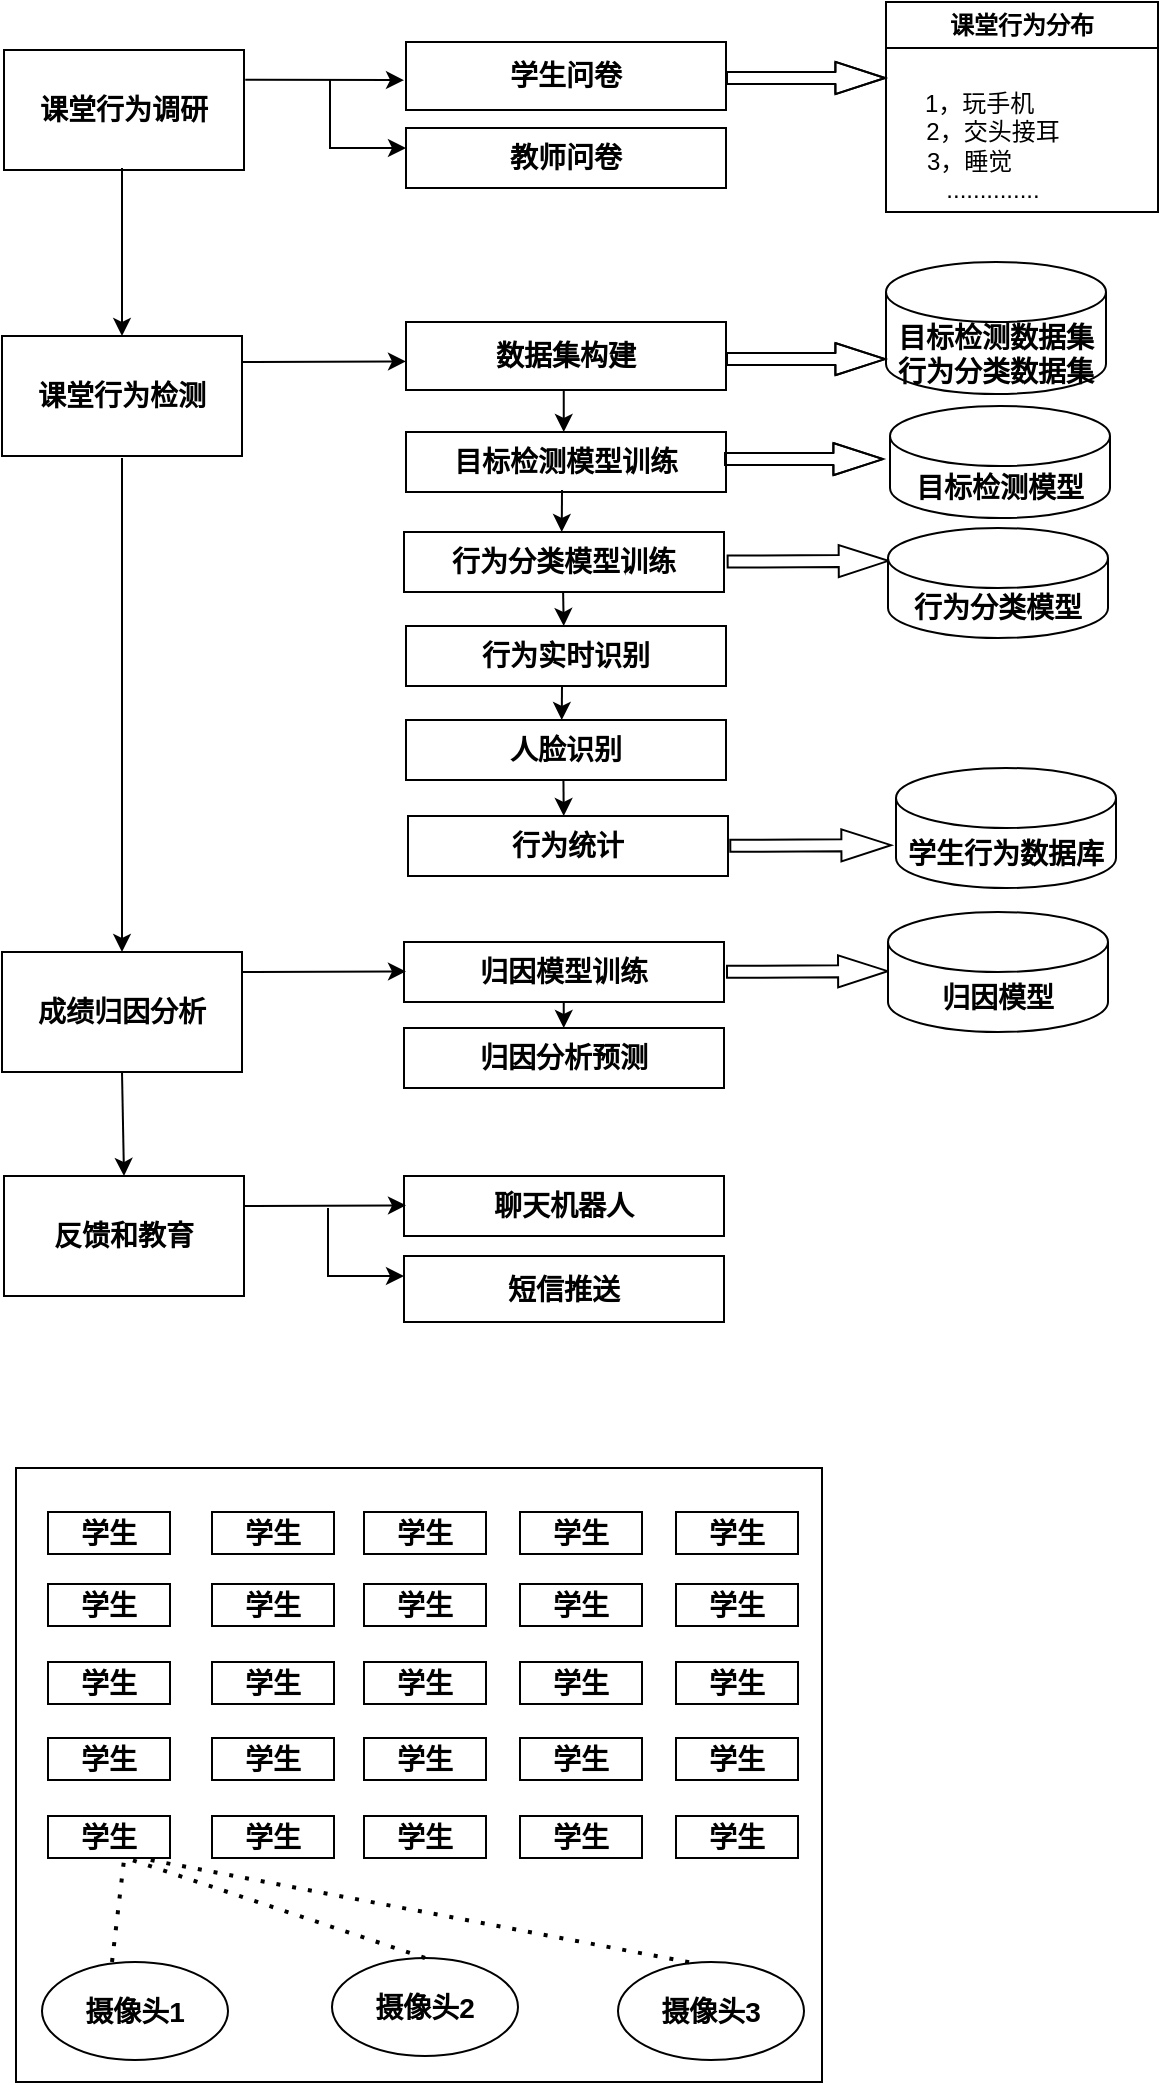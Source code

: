 <mxfile version="24.2.5" type="github">
  <diagram name="第 1 页" id="-u-DV1lfXEBN9TmRHup7">
    <mxGraphModel dx="1547" dy="696" grid="0" gridSize="10" guides="1" tooltips="1" connect="1" arrows="1" fold="1" page="1" pageScale="1" pageWidth="827" pageHeight="1169" math="0" shadow="0">
      <root>
        <mxCell id="0" />
        <mxCell id="1" parent="0" />
        <mxCell id="QccOVvW3JE7u90uyZqve-33" value="" style="rounded=0;whiteSpace=wrap;html=1;" parent="1" vertex="1">
          <mxGeometry x="125" y="812" width="403" height="307" as="geometry" />
        </mxCell>
        <mxCell id="0YlX4NZNZCxpl2N6hZSD-1" value="&lt;font style=&quot;font-size: 14px;&quot;&gt;&lt;b&gt;教师问卷&lt;/b&gt;&lt;/font&gt;" style="rounded=0;whiteSpace=wrap;html=1;" parent="1" vertex="1">
          <mxGeometry x="320" y="142" width="160" height="30" as="geometry" />
        </mxCell>
        <mxCell id="0YlX4NZNZCxpl2N6hZSD-2" value="&lt;font style=&quot;font-size: 14px;&quot;&gt;&lt;b&gt;课堂行为检测&lt;/b&gt;&lt;/font&gt;" style="rounded=0;whiteSpace=wrap;html=1;" parent="1" vertex="1">
          <mxGeometry x="118" y="246" width="120" height="60" as="geometry" />
        </mxCell>
        <mxCell id="0YlX4NZNZCxpl2N6hZSD-4" value="&lt;span style=&quot;font-size: 14px;&quot;&gt;&lt;b&gt;成绩归因分析&lt;/b&gt;&lt;/span&gt;" style="rounded=0;whiteSpace=wrap;html=1;" parent="1" vertex="1">
          <mxGeometry x="118" y="554" width="120" height="60" as="geometry" />
        </mxCell>
        <mxCell id="0YlX4NZNZCxpl2N6hZSD-5" value="&lt;font style=&quot;font-size: 14px;&quot;&gt;&lt;b&gt;课堂行为调研&lt;/b&gt;&lt;/font&gt;" style="rounded=0;whiteSpace=wrap;html=1;" parent="1" vertex="1">
          <mxGeometry x="119" y="103" width="120" height="60" as="geometry" />
        </mxCell>
        <mxCell id="0YlX4NZNZCxpl2N6hZSD-8" value="&lt;div&gt;&lt;font style=&quot;font-size: 14px;&quot;&gt;&lt;b&gt;目标检测数据集&lt;/b&gt;&lt;/font&gt;&lt;/div&gt;&lt;font style=&quot;font-size: 14px;&quot;&gt;&lt;b&gt;行为分类数据集&lt;/b&gt;&lt;/font&gt;" style="shape=cylinder3;whiteSpace=wrap;html=1;boundedLbl=1;backgroundOutline=1;size=15;" parent="1" vertex="1">
          <mxGeometry x="560" y="209" width="110" height="66" as="geometry" />
        </mxCell>
        <mxCell id="0YlX4NZNZCxpl2N6hZSD-9" value="&lt;font style=&quot;font-size: 14px;&quot;&gt;&lt;b&gt;学生问卷&lt;/b&gt;&lt;/font&gt;" style="rounded=0;whiteSpace=wrap;html=1;" parent="1" vertex="1">
          <mxGeometry x="320" y="99" width="160" height="34" as="geometry" />
        </mxCell>
        <mxCell id="0YlX4NZNZCxpl2N6hZSD-11" value="" style="shape=flexArrow;endArrow=classic;html=1;rounded=0;width=6;endWidth=9.091;endSize=7.936;" parent="1" edge="1">
          <mxGeometry width="50" height="50" relative="1" as="geometry">
            <mxPoint x="480" y="117" as="sourcePoint" />
            <mxPoint x="560" y="117" as="targetPoint" />
            <Array as="points">
              <mxPoint x="520" y="117" />
            </Array>
          </mxGeometry>
        </mxCell>
        <mxCell id="0YlX4NZNZCxpl2N6hZSD-12" value="" style="shape=flexArrow;endArrow=classic;html=1;rounded=0;width=6;endWidth=9.091;endSize=7.936;" parent="1" edge="1">
          <mxGeometry width="50" height="50" relative="1" as="geometry">
            <mxPoint x="480" y="257.55" as="sourcePoint" />
            <mxPoint x="560" y="257.55" as="targetPoint" />
            <Array as="points">
              <mxPoint x="520" y="257.55" />
            </Array>
          </mxGeometry>
        </mxCell>
        <mxCell id="0YlX4NZNZCxpl2N6hZSD-13" value="&lt;font style=&quot;font-size: 14px;&quot;&gt;&lt;b&gt;数据集构建&lt;/b&gt;&lt;/font&gt;" style="rounded=0;whiteSpace=wrap;html=1;" parent="1" vertex="1">
          <mxGeometry x="320" y="239" width="160" height="34" as="geometry" />
        </mxCell>
        <mxCell id="0YlX4NZNZCxpl2N6hZSD-14" value="&lt;font style=&quot;font-size: 14px;&quot;&gt;&lt;b&gt;目标检测模型训练&lt;/b&gt;&lt;/font&gt;" style="rounded=0;whiteSpace=wrap;html=1;" parent="1" vertex="1">
          <mxGeometry x="320" y="294" width="160" height="30" as="geometry" />
        </mxCell>
        <mxCell id="0YlX4NZNZCxpl2N6hZSD-15" value="&lt;font style=&quot;font-size: 14px;&quot;&gt;&lt;b&gt;行为实时识别&lt;/b&gt;&lt;/font&gt;" style="rounded=0;whiteSpace=wrap;html=1;" parent="1" vertex="1">
          <mxGeometry x="320" y="391" width="160" height="30" as="geometry" />
        </mxCell>
        <mxCell id="0YlX4NZNZCxpl2N6hZSD-16" value="&lt;font style=&quot;font-size: 14px;&quot;&gt;&lt;b&gt;目标检测模型&lt;/b&gt;&lt;/font&gt;" style="shape=cylinder3;whiteSpace=wrap;html=1;boundedLbl=1;backgroundOutline=1;size=15;" parent="1" vertex="1">
          <mxGeometry x="562" y="281" width="110" height="56" as="geometry" />
        </mxCell>
        <mxCell id="0YlX4NZNZCxpl2N6hZSD-17" value="" style="shape=flexArrow;endArrow=classic;html=1;rounded=0;width=6;endWidth=9.091;endSize=7.936;exitX=1.002;exitY=0.46;exitDx=0;exitDy=0;exitPerimeter=0;entryX=-0.003;entryY=0.524;entryDx=0;entryDy=0;entryPerimeter=0;" parent="1" edge="1">
          <mxGeometry width="50" height="50" relative="1" as="geometry">
            <mxPoint x="480.32" y="358.8" as="sourcePoint" />
            <mxPoint x="561.67" y="358.44" as="targetPoint" />
            <Array as="points" />
          </mxGeometry>
        </mxCell>
        <mxCell id="0YlX4NZNZCxpl2N6hZSD-27" value="&lt;font style=&quot;font-size: 14px;&quot;&gt;&lt;b&gt;短信推送&lt;/b&gt;&lt;/font&gt;" style="rounded=0;whiteSpace=wrap;html=1;" parent="1" vertex="1">
          <mxGeometry x="319" y="706" width="160" height="33" as="geometry" />
        </mxCell>
        <mxCell id="0YlX4NZNZCxpl2N6hZSD-28" value="&lt;font style=&quot;font-size: 14px;&quot;&gt;&lt;b&gt;归因模型训练&lt;/b&gt;&lt;/font&gt;" style="rounded=0;whiteSpace=wrap;html=1;" parent="1" vertex="1">
          <mxGeometry x="319" y="549" width="160" height="30" as="geometry" />
        </mxCell>
        <mxCell id="0YlX4NZNZCxpl2N6hZSD-29" value="&lt;span style=&quot;font-size: 14px;&quot;&gt;&lt;b&gt;归因分析预测&lt;/b&gt;&lt;/span&gt;" style="rounded=0;whiteSpace=wrap;html=1;" parent="1" vertex="1">
          <mxGeometry x="319" y="592" width="160" height="30" as="geometry" />
        </mxCell>
        <mxCell id="0YlX4NZNZCxpl2N6hZSD-31" value="&lt;font style=&quot;font-size: 14px;&quot;&gt;&lt;b&gt;反馈和教育&lt;/b&gt;&lt;/font&gt;" style="rounded=0;whiteSpace=wrap;html=1;" parent="1" vertex="1">
          <mxGeometry x="119" y="666" width="120" height="60" as="geometry" />
        </mxCell>
        <mxCell id="0YlX4NZNZCxpl2N6hZSD-32" value="&lt;font style=&quot;font-size: 14px;&quot;&gt;&lt;b&gt;行为统计&lt;/b&gt;&lt;/font&gt;" style="rounded=0;whiteSpace=wrap;html=1;" parent="1" vertex="1">
          <mxGeometry x="321" y="486" width="160" height="30" as="geometry" />
        </mxCell>
        <mxCell id="0YlX4NZNZCxpl2N6hZSD-34" value="&lt;font style=&quot;font-size: 14px;&quot;&gt;&lt;b&gt;聊天机器人&lt;/b&gt;&lt;/font&gt;" style="rounded=0;whiteSpace=wrap;html=1;" parent="1" vertex="1">
          <mxGeometry x="319" y="666" width="160" height="30" as="geometry" />
        </mxCell>
        <mxCell id="0YlX4NZNZCxpl2N6hZSD-40" value="" style="endArrow=classic;html=1;rounded=0;entryX=-0.004;entryY=0.673;entryDx=0;entryDy=0;entryPerimeter=0;" parent="1" edge="1">
          <mxGeometry width="50" height="50" relative="1" as="geometry">
            <mxPoint x="239.64" y="117.88" as="sourcePoint" />
            <mxPoint x="319" y="118.07" as="targetPoint" />
          </mxGeometry>
        </mxCell>
        <mxCell id="0YlX4NZNZCxpl2N6hZSD-41" value="" style="endArrow=classic;html=1;rounded=0;entryX=-0.004;entryY=0.673;entryDx=0;entryDy=0;entryPerimeter=0;exitX=1.004;exitY=0.217;exitDx=0;exitDy=0;exitPerimeter=0;" parent="1" source="0YlX4NZNZCxpl2N6hZSD-2" edge="1">
          <mxGeometry width="50" height="50" relative="1" as="geometry">
            <mxPoint x="240" y="259" as="sourcePoint" />
            <mxPoint x="320" y="258.71" as="targetPoint" />
          </mxGeometry>
        </mxCell>
        <mxCell id="0YlX4NZNZCxpl2N6hZSD-42" value="" style="endArrow=classic;html=1;rounded=0;entryX=-0.004;entryY=0.673;entryDx=0;entryDy=0;entryPerimeter=0;exitX=1.004;exitY=0.217;exitDx=0;exitDy=0;exitPerimeter=0;" parent="1" edge="1">
          <mxGeometry width="50" height="50" relative="1" as="geometry">
            <mxPoint x="238" y="564" as="sourcePoint" />
            <mxPoint x="320" y="563.71" as="targetPoint" />
          </mxGeometry>
        </mxCell>
        <mxCell id="0YlX4NZNZCxpl2N6hZSD-43" value="" style="endArrow=classic;html=1;rounded=0;entryX=-0.004;entryY=0.673;entryDx=0;entryDy=0;entryPerimeter=0;" parent="1" edge="1">
          <mxGeometry width="50" height="50" relative="1" as="geometry">
            <mxPoint x="239" y="681" as="sourcePoint" />
            <mxPoint x="320" y="680.68" as="targetPoint" />
          </mxGeometry>
        </mxCell>
        <mxCell id="0YlX4NZNZCxpl2N6hZSD-44" value="" style="endArrow=classic;html=1;rounded=0;exitX=0.492;exitY=0.99;exitDx=0;exitDy=0;exitPerimeter=0;" parent="1" edge="1" source="LBzuh_ba3nRSLltsU9My-5">
          <mxGeometry width="50" height="50" relative="1" as="geometry">
            <mxPoint x="398.87" y="473" as="sourcePoint" />
            <mxPoint x="398.87" y="486" as="targetPoint" />
          </mxGeometry>
        </mxCell>
        <mxCell id="0YlX4NZNZCxpl2N6hZSD-48" value="" style="endArrow=classic;html=1;rounded=0;exitX=0.493;exitY=0.998;exitDx=0;exitDy=0;exitPerimeter=0;" parent="1" edge="1" source="0YlX4NZNZCxpl2N6hZSD-13">
          <mxGeometry width="50" height="50" relative="1" as="geometry">
            <mxPoint x="398.87" y="281" as="sourcePoint" />
            <mxPoint x="398.87" y="294" as="targetPoint" />
          </mxGeometry>
        </mxCell>
        <mxCell id="0YlX4NZNZCxpl2N6hZSD-49" value="" style="endArrow=classic;html=1;rounded=0;exitX=0.491;exitY=1.007;exitDx=0;exitDy=0;exitPerimeter=0;" parent="1" edge="1">
          <mxGeometry width="50" height="50" relative="1" as="geometry">
            <mxPoint x="398.56" y="374.21" as="sourcePoint" />
            <mxPoint x="398.87" y="391" as="targetPoint" />
          </mxGeometry>
        </mxCell>
        <mxCell id="0YlX4NZNZCxpl2N6hZSD-52" value="" style="endArrow=classic;html=1;rounded=0;" parent="1" edge="1">
          <mxGeometry width="50" height="50" relative="1" as="geometry">
            <mxPoint x="398.87" y="579" as="sourcePoint" />
            <mxPoint x="398.87" y="592" as="targetPoint" />
          </mxGeometry>
        </mxCell>
        <mxCell id="0YlX4NZNZCxpl2N6hZSD-55" value="" style="endArrow=classic;html=1;rounded=0;entryX=0.5;entryY=0;entryDx=0;entryDy=0;" parent="1" target="0YlX4NZNZCxpl2N6hZSD-4" edge="1">
          <mxGeometry width="50" height="50" relative="1" as="geometry">
            <mxPoint x="178" y="307" as="sourcePoint" />
            <mxPoint x="176" y="512" as="targetPoint" />
          </mxGeometry>
        </mxCell>
        <mxCell id="0YlX4NZNZCxpl2N6hZSD-56" value="" style="endArrow=classic;html=1;rounded=0;exitX=0.5;exitY=1;exitDx=0;exitDy=0;entryX=0.5;entryY=0;entryDx=0;entryDy=0;" parent="1" source="0YlX4NZNZCxpl2N6hZSD-4" target="0YlX4NZNZCxpl2N6hZSD-31" edge="1">
          <mxGeometry width="50" height="50" relative="1" as="geometry">
            <mxPoint x="178.81" y="619" as="sourcePoint" />
            <mxPoint x="178.81" y="754" as="targetPoint" />
          </mxGeometry>
        </mxCell>
        <mxCell id="0YlX4NZNZCxpl2N6hZSD-57" value="" style="endArrow=classic;html=1;rounded=0;entryX=0.5;entryY=0;entryDx=0;entryDy=0;" parent="1" target="0YlX4NZNZCxpl2N6hZSD-2" edge="1">
          <mxGeometry width="50" height="50" relative="1" as="geometry">
            <mxPoint x="178" y="162" as="sourcePoint" />
            <mxPoint x="177.81" y="275" as="targetPoint" />
          </mxGeometry>
        </mxCell>
        <mxCell id="QccOVvW3JE7u90uyZqve-3" value="&lt;font style=&quot;font-size: 14px;&quot;&gt;&lt;b&gt;学生&lt;/b&gt;&lt;/font&gt;" style="rounded=0;whiteSpace=wrap;html=1;" parent="1" vertex="1">
          <mxGeometry x="141" y="834" width="61" height="21" as="geometry" />
        </mxCell>
        <mxCell id="QccOVvW3JE7u90uyZqve-4" value="&lt;font style=&quot;font-size: 14px;&quot;&gt;&lt;b&gt;学生&lt;/b&gt;&lt;/font&gt;" style="rounded=0;whiteSpace=wrap;html=1;" parent="1" vertex="1">
          <mxGeometry x="223" y="834" width="61" height="21" as="geometry" />
        </mxCell>
        <mxCell id="QccOVvW3JE7u90uyZqve-5" value="&lt;font style=&quot;font-size: 14px;&quot;&gt;&lt;span&gt;学生&lt;/span&gt;&lt;/font&gt;" style="rounded=0;whiteSpace=wrap;html=1;fontStyle=1" parent="1" vertex="1">
          <mxGeometry x="299" y="834" width="61" height="21" as="geometry" />
        </mxCell>
        <mxCell id="QccOVvW3JE7u90uyZqve-6" value="&lt;font style=&quot;font-size: 14px;&quot;&gt;&lt;span&gt;学生&lt;/span&gt;&lt;/font&gt;" style="rounded=0;whiteSpace=wrap;html=1;fontStyle=1" parent="1" vertex="1">
          <mxGeometry x="377" y="834" width="61" height="21" as="geometry" />
        </mxCell>
        <mxCell id="QccOVvW3JE7u90uyZqve-7" value="&lt;font style=&quot;font-size: 14px;&quot;&gt;&lt;span&gt;学生&lt;/span&gt;&lt;/font&gt;" style="rounded=0;whiteSpace=wrap;html=1;fontStyle=1" parent="1" vertex="1">
          <mxGeometry x="455" y="834" width="61" height="21" as="geometry" />
        </mxCell>
        <mxCell id="QccOVvW3JE7u90uyZqve-8" value="&lt;font style=&quot;font-size: 14px;&quot;&gt;&lt;b&gt;学生&lt;/b&gt;&lt;/font&gt;" style="rounded=0;whiteSpace=wrap;html=1;" parent="1" vertex="1">
          <mxGeometry x="141" y="870" width="61" height="21" as="geometry" />
        </mxCell>
        <mxCell id="QccOVvW3JE7u90uyZqve-9" value="&lt;font style=&quot;font-size: 14px;&quot;&gt;&lt;b&gt;学生&lt;/b&gt;&lt;/font&gt;" style="rounded=0;whiteSpace=wrap;html=1;" parent="1" vertex="1">
          <mxGeometry x="223" y="870" width="61" height="21" as="geometry" />
        </mxCell>
        <mxCell id="QccOVvW3JE7u90uyZqve-10" value="&lt;font style=&quot;font-size: 14px;&quot;&gt;&lt;span&gt;学生&lt;/span&gt;&lt;/font&gt;" style="rounded=0;whiteSpace=wrap;html=1;fontStyle=1" parent="1" vertex="1">
          <mxGeometry x="299" y="870" width="61" height="21" as="geometry" />
        </mxCell>
        <mxCell id="QccOVvW3JE7u90uyZqve-11" value="&lt;font style=&quot;font-size: 14px;&quot;&gt;&lt;span&gt;学生&lt;/span&gt;&lt;/font&gt;" style="rounded=0;whiteSpace=wrap;html=1;fontStyle=1" parent="1" vertex="1">
          <mxGeometry x="377" y="870" width="61" height="21" as="geometry" />
        </mxCell>
        <mxCell id="QccOVvW3JE7u90uyZqve-12" value="&lt;font style=&quot;font-size: 14px;&quot;&gt;&lt;span&gt;学生&lt;/span&gt;&lt;/font&gt;" style="rounded=0;whiteSpace=wrap;html=1;fontStyle=1" parent="1" vertex="1">
          <mxGeometry x="455" y="870" width="61" height="21" as="geometry" />
        </mxCell>
        <mxCell id="QccOVvW3JE7u90uyZqve-13" value="&lt;font style=&quot;font-size: 14px;&quot;&gt;&lt;b&gt;学生&lt;/b&gt;&lt;/font&gt;" style="rounded=0;whiteSpace=wrap;html=1;" parent="1" vertex="1">
          <mxGeometry x="141" y="909" width="61" height="21" as="geometry" />
        </mxCell>
        <mxCell id="QccOVvW3JE7u90uyZqve-14" value="&lt;font style=&quot;font-size: 14px;&quot;&gt;&lt;b&gt;学生&lt;/b&gt;&lt;/font&gt;" style="rounded=0;whiteSpace=wrap;html=1;" parent="1" vertex="1">
          <mxGeometry x="223" y="909" width="61" height="21" as="geometry" />
        </mxCell>
        <mxCell id="QccOVvW3JE7u90uyZqve-15" value="&lt;font style=&quot;font-size: 14px;&quot;&gt;&lt;span&gt;学生&lt;/span&gt;&lt;/font&gt;" style="rounded=0;whiteSpace=wrap;html=1;fontStyle=1" parent="1" vertex="1">
          <mxGeometry x="299" y="909" width="61" height="21" as="geometry" />
        </mxCell>
        <mxCell id="QccOVvW3JE7u90uyZqve-16" value="&lt;font style=&quot;font-size: 14px;&quot;&gt;&lt;span&gt;学生&lt;/span&gt;&lt;/font&gt;" style="rounded=0;whiteSpace=wrap;html=1;fontStyle=1" parent="1" vertex="1">
          <mxGeometry x="377" y="909" width="61" height="21" as="geometry" />
        </mxCell>
        <mxCell id="QccOVvW3JE7u90uyZqve-17" value="&lt;font style=&quot;font-size: 14px;&quot;&gt;&lt;span&gt;学生&lt;/span&gt;&lt;/font&gt;" style="rounded=0;whiteSpace=wrap;html=1;fontStyle=1" parent="1" vertex="1">
          <mxGeometry x="455" y="909" width="61" height="21" as="geometry" />
        </mxCell>
        <mxCell id="QccOVvW3JE7u90uyZqve-18" value="&lt;font style=&quot;font-size: 14px;&quot;&gt;&lt;b&gt;学生&lt;/b&gt;&lt;/font&gt;" style="rounded=0;whiteSpace=wrap;html=1;" parent="1" vertex="1">
          <mxGeometry x="141" y="947" width="61" height="21" as="geometry" />
        </mxCell>
        <mxCell id="QccOVvW3JE7u90uyZqve-19" value="&lt;font style=&quot;font-size: 14px;&quot;&gt;&lt;b&gt;学生&lt;/b&gt;&lt;/font&gt;" style="rounded=0;whiteSpace=wrap;html=1;" parent="1" vertex="1">
          <mxGeometry x="223" y="947" width="61" height="21" as="geometry" />
        </mxCell>
        <mxCell id="QccOVvW3JE7u90uyZqve-20" value="&lt;font style=&quot;font-size: 14px;&quot;&gt;&lt;span&gt;学生&lt;/span&gt;&lt;/font&gt;" style="rounded=0;whiteSpace=wrap;html=1;fontStyle=1" parent="1" vertex="1">
          <mxGeometry x="299" y="947" width="61" height="21" as="geometry" />
        </mxCell>
        <mxCell id="QccOVvW3JE7u90uyZqve-21" value="&lt;font style=&quot;font-size: 14px;&quot;&gt;&lt;span&gt;学生&lt;/span&gt;&lt;/font&gt;" style="rounded=0;whiteSpace=wrap;html=1;fontStyle=1" parent="1" vertex="1">
          <mxGeometry x="377" y="947" width="61" height="21" as="geometry" />
        </mxCell>
        <mxCell id="QccOVvW3JE7u90uyZqve-22" value="&lt;font style=&quot;font-size: 14px;&quot;&gt;&lt;span&gt;学生&lt;/span&gt;&lt;/font&gt;" style="rounded=0;whiteSpace=wrap;html=1;fontStyle=1" parent="1" vertex="1">
          <mxGeometry x="455" y="947" width="61" height="21" as="geometry" />
        </mxCell>
        <mxCell id="QccOVvW3JE7u90uyZqve-23" value="&lt;font style=&quot;font-size: 14px;&quot;&gt;&lt;b&gt;学生&lt;/b&gt;&lt;/font&gt;" style="rounded=0;whiteSpace=wrap;html=1;" parent="1" vertex="1">
          <mxGeometry x="141" y="986" width="61" height="21" as="geometry" />
        </mxCell>
        <mxCell id="QccOVvW3JE7u90uyZqve-24" value="&lt;font style=&quot;font-size: 14px;&quot;&gt;&lt;b&gt;学生&lt;/b&gt;&lt;/font&gt;" style="rounded=0;whiteSpace=wrap;html=1;" parent="1" vertex="1">
          <mxGeometry x="223" y="986" width="61" height="21" as="geometry" />
        </mxCell>
        <mxCell id="QccOVvW3JE7u90uyZqve-25" value="&lt;font style=&quot;font-size: 14px;&quot;&gt;&lt;span&gt;学生&lt;/span&gt;&lt;/font&gt;" style="rounded=0;whiteSpace=wrap;html=1;fontStyle=1" parent="1" vertex="1">
          <mxGeometry x="299" y="986" width="61" height="21" as="geometry" />
        </mxCell>
        <mxCell id="QccOVvW3JE7u90uyZqve-26" value="&lt;font style=&quot;font-size: 14px;&quot;&gt;&lt;span&gt;学生&lt;/span&gt;&lt;/font&gt;" style="rounded=0;whiteSpace=wrap;html=1;fontStyle=1" parent="1" vertex="1">
          <mxGeometry x="377" y="986" width="61" height="21" as="geometry" />
        </mxCell>
        <mxCell id="QccOVvW3JE7u90uyZqve-27" value="&lt;font style=&quot;font-size: 14px;&quot;&gt;&lt;span&gt;学生&lt;/span&gt;&lt;/font&gt;" style="rounded=0;whiteSpace=wrap;html=1;fontStyle=1" parent="1" vertex="1">
          <mxGeometry x="455" y="986" width="61" height="21" as="geometry" />
        </mxCell>
        <mxCell id="QccOVvW3JE7u90uyZqve-28" value="&lt;span style=&quot;font-size: 14px;&quot;&gt;&lt;b&gt;摄像头3&lt;/b&gt;&lt;/span&gt;" style="ellipse;whiteSpace=wrap;html=1;" parent="1" vertex="1">
          <mxGeometry x="426" y="1059" width="93" height="49" as="geometry" />
        </mxCell>
        <mxCell id="QccOVvW3JE7u90uyZqve-29" value="&lt;span style=&quot;font-size: 14px;&quot;&gt;&lt;b&gt;摄像头1&lt;/b&gt;&lt;/span&gt;" style="ellipse;whiteSpace=wrap;html=1;" parent="1" vertex="1">
          <mxGeometry x="138" y="1059" width="93" height="49" as="geometry" />
        </mxCell>
        <mxCell id="QccOVvW3JE7u90uyZqve-30" value="&lt;span style=&quot;font-size: 14px;&quot;&gt;&lt;b&gt;摄像头2&lt;/b&gt;&lt;/span&gt;" style="ellipse;whiteSpace=wrap;html=1;" parent="1" vertex="1">
          <mxGeometry x="283" y="1057" width="93" height="49" as="geometry" />
        </mxCell>
        <mxCell id="LBzuh_ba3nRSLltsU9My-1" value="课堂行为分布" style="swimlane;whiteSpace=wrap;html=1;" vertex="1" parent="1">
          <mxGeometry x="560" y="79" width="136" height="105" as="geometry" />
        </mxCell>
        <mxCell id="LBzuh_ba3nRSLltsU9My-2" value="1，玩手机&amp;nbsp; &amp;nbsp;&amp;nbsp;&lt;div&gt;2，交头接耳&lt;/div&gt;&lt;div&gt;3，睡觉&amp;nbsp; &amp;nbsp; &amp;nbsp; &amp;nbsp;&lt;/div&gt;&lt;div&gt;..............&lt;/div&gt;" style="text;html=1;align=center;verticalAlign=middle;resizable=0;points=[];autosize=1;strokeColor=none;fillColor=none;" vertex="1" parent="LBzuh_ba3nRSLltsU9My-1">
          <mxGeometry x="10" y="37" width="86" height="70" as="geometry" />
        </mxCell>
        <mxCell id="LBzuh_ba3nRSLltsU9My-3" value="&lt;span style=&quot;font-size: 14px;&quot;&gt;&lt;b&gt;学生行为数据库&lt;/b&gt;&lt;/span&gt;" style="shape=cylinder3;whiteSpace=wrap;html=1;boundedLbl=1;backgroundOutline=1;size=15;" vertex="1" parent="1">
          <mxGeometry x="565" y="462" width="110" height="60" as="geometry" />
        </mxCell>
        <mxCell id="LBzuh_ba3nRSLltsU9My-4" value="" style="shape=flexArrow;endArrow=classic;html=1;rounded=0;width=6;endWidth=9.091;endSize=7.936;exitX=1.002;exitY=0.46;exitDx=0;exitDy=0;exitPerimeter=0;entryX=-0.003;entryY=0.524;entryDx=0;entryDy=0;entryPerimeter=0;" edge="1" parent="1">
          <mxGeometry width="50" height="50" relative="1" as="geometry">
            <mxPoint x="480.0" y="563.93" as="sourcePoint" />
            <mxPoint x="561.35" y="563.57" as="targetPoint" />
            <Array as="points" />
          </mxGeometry>
        </mxCell>
        <mxCell id="LBzuh_ba3nRSLltsU9My-5" value="&lt;font style=&quot;font-size: 14px;&quot;&gt;&lt;b&gt;人脸识别&lt;/b&gt;&lt;/font&gt;" style="rounded=0;whiteSpace=wrap;html=1;" vertex="1" parent="1">
          <mxGeometry x="320" y="438" width="160" height="30" as="geometry" />
        </mxCell>
        <mxCell id="LBzuh_ba3nRSLltsU9My-6" value="" style="endArrow=classic;html=1;rounded=0;exitX=0.491;exitY=1.007;exitDx=0;exitDy=0;exitPerimeter=0;" edge="1" parent="1">
          <mxGeometry width="50" height="50" relative="1" as="geometry">
            <mxPoint x="398" y="421" as="sourcePoint" />
            <mxPoint x="397.87" y="438" as="targetPoint" />
          </mxGeometry>
        </mxCell>
        <mxCell id="LBzuh_ba3nRSLltsU9My-8" value="&lt;font style=&quot;font-size: 14px;&quot;&gt;&lt;b&gt;归因模型&lt;/b&gt;&lt;/font&gt;" style="shape=cylinder3;whiteSpace=wrap;html=1;boundedLbl=1;backgroundOutline=1;size=15;" vertex="1" parent="1">
          <mxGeometry x="561" y="534" width="110" height="60" as="geometry" />
        </mxCell>
        <mxCell id="LBzuh_ba3nRSLltsU9My-9" value="" style="shape=flexArrow;endArrow=classic;html=1;rounded=0;width=6;endWidth=9.091;endSize=7.936;exitX=1.002;exitY=0.46;exitDx=0;exitDy=0;exitPerimeter=0;entryX=-0.003;entryY=0.524;entryDx=0;entryDy=0;entryPerimeter=0;" edge="1" parent="1">
          <mxGeometry width="50" height="50" relative="1" as="geometry">
            <mxPoint x="481.65" y="500.93" as="sourcePoint" />
            <mxPoint x="563" y="500.57" as="targetPoint" />
            <Array as="points" />
          </mxGeometry>
        </mxCell>
        <mxCell id="LBzuh_ba3nRSLltsU9My-10" value="" style="endArrow=classic;html=1;rounded=0;" edge="1" parent="1">
          <mxGeometry width="50" height="50" relative="1" as="geometry">
            <mxPoint x="282" y="118" as="sourcePoint" />
            <mxPoint x="320" y="152" as="targetPoint" />
            <Array as="points">
              <mxPoint x="282" y="152" />
            </Array>
          </mxGeometry>
        </mxCell>
        <mxCell id="LBzuh_ba3nRSLltsU9My-11" value="" style="endArrow=classic;html=1;rounded=0;" edge="1" parent="1">
          <mxGeometry width="50" height="50" relative="1" as="geometry">
            <mxPoint x="281" y="682" as="sourcePoint" />
            <mxPoint x="319" y="716" as="targetPoint" />
            <Array as="points">
              <mxPoint x="281" y="716" />
            </Array>
          </mxGeometry>
        </mxCell>
        <mxCell id="LBzuh_ba3nRSLltsU9My-12" value="" style="shape=flexArrow;endArrow=classic;html=1;rounded=0;width=6;endWidth=9.091;endSize=7.936;" edge="1" parent="1">
          <mxGeometry width="50" height="50" relative="1" as="geometry">
            <mxPoint x="479" y="307.55" as="sourcePoint" />
            <mxPoint x="559" y="307.55" as="targetPoint" />
            <Array as="points">
              <mxPoint x="519" y="307.55" />
            </Array>
          </mxGeometry>
        </mxCell>
        <mxCell id="LBzuh_ba3nRSLltsU9My-13" value="&lt;font style=&quot;font-size: 14px;&quot;&gt;&lt;b&gt;行为分类模型训练&lt;/b&gt;&lt;/font&gt;" style="rounded=0;whiteSpace=wrap;html=1;" vertex="1" parent="1">
          <mxGeometry x="319" y="344" width="160" height="30" as="geometry" />
        </mxCell>
        <mxCell id="LBzuh_ba3nRSLltsU9My-14" value="&lt;font style=&quot;font-size: 14px;&quot;&gt;&lt;b&gt;行为分类模型&lt;/b&gt;&lt;/font&gt;" style="shape=cylinder3;whiteSpace=wrap;html=1;boundedLbl=1;backgroundOutline=1;size=15;" vertex="1" parent="1">
          <mxGeometry x="561" y="342" width="110" height="55" as="geometry" />
        </mxCell>
        <mxCell id="LBzuh_ba3nRSLltsU9My-16" value="" style="endArrow=classic;html=1;rounded=0;exitX=0.493;exitY=0.998;exitDx=0;exitDy=0;exitPerimeter=0;" edge="1" parent="1">
          <mxGeometry width="50" height="50" relative="1" as="geometry">
            <mxPoint x="398" y="323" as="sourcePoint" />
            <mxPoint x="397.87" y="344" as="targetPoint" />
          </mxGeometry>
        </mxCell>
        <mxCell id="LBzuh_ba3nRSLltsU9My-17" value="" style="endArrow=none;dashed=1;html=1;dashPattern=1 3;strokeWidth=2;rounded=0;" edge="1" parent="1">
          <mxGeometry width="50" height="50" relative="1" as="geometry">
            <mxPoint x="173" y="1059" as="sourcePoint" />
            <mxPoint x="179" y="1008" as="targetPoint" />
          </mxGeometry>
        </mxCell>
        <mxCell id="LBzuh_ba3nRSLltsU9My-18" value="" style="endArrow=none;dashed=1;html=1;dashPattern=1 3;strokeWidth=2;rounded=0;exitX=0.5;exitY=0;exitDx=0;exitDy=0;entryX=0.605;entryY=0.966;entryDx=0;entryDy=0;entryPerimeter=0;" edge="1" parent="1" source="QccOVvW3JE7u90uyZqve-30" target="QccOVvW3JE7u90uyZqve-23">
          <mxGeometry width="50" height="50" relative="1" as="geometry">
            <mxPoint x="183" y="1069" as="sourcePoint" />
            <mxPoint x="177" y="1013" as="targetPoint" />
          </mxGeometry>
        </mxCell>
        <mxCell id="LBzuh_ba3nRSLltsU9My-20" value="" style="endArrow=none;dashed=1;html=1;dashPattern=1 3;strokeWidth=2;rounded=0;exitX=0.382;exitY=0.003;exitDx=0;exitDy=0;exitPerimeter=0;entryX=0.75;entryY=1;entryDx=0;entryDy=0;" edge="1" parent="1" source="QccOVvW3JE7u90uyZqve-28" target="QccOVvW3JE7u90uyZqve-23">
          <mxGeometry width="50" height="50" relative="1" as="geometry">
            <mxPoint x="339" y="1067" as="sourcePoint" />
            <mxPoint x="187" y="1016" as="targetPoint" />
          </mxGeometry>
        </mxCell>
      </root>
    </mxGraphModel>
  </diagram>
</mxfile>
